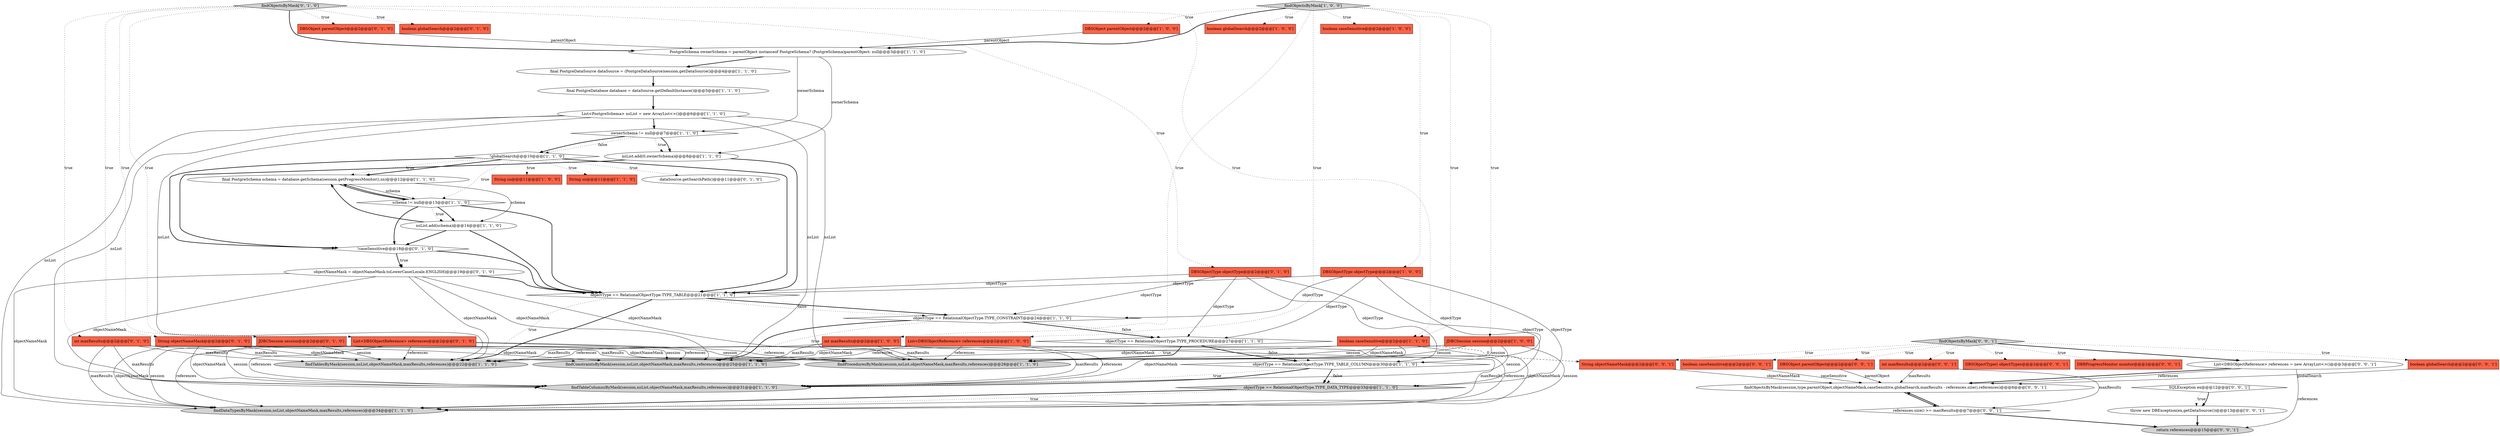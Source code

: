 digraph {
10 [style = filled, label = "final PostgreDatabase database = dataSource.getDefaultInstance()@@@5@@@['1', '1', '0']", fillcolor = white, shape = ellipse image = "AAA0AAABBB1BBB"];
16 [style = filled, label = "List<DBSObjectReference> references@@@2@@@['1', '0', '0']", fillcolor = tomato, shape = box image = "AAA0AAABBB1BBB"];
30 [style = filled, label = "objectType == RelationalObjectType.TYPE_TABLE@@@21@@@['1', '1', '0']", fillcolor = white, shape = diamond image = "AAA0AAABBB1BBB"];
2 [style = filled, label = "objectType == RelationalObjectType.TYPE_DATA_TYPE@@@33@@@['1', '1', '0']", fillcolor = lightgray, shape = diamond image = "AAA0AAABBB1BBB"];
36 [style = filled, label = "List<DBSObjectReference> references@@@2@@@['0', '1', '0']", fillcolor = tomato, shape = box image = "AAA0AAABBB2BBB"];
28 [style = filled, label = "String sn@@@11@@@['1', '1', '0']", fillcolor = tomato, shape = box image = "AAA0AAABBB1BBB"];
43 [style = filled, label = "throw new DBException(ex,getDataSource())@@@13@@@['0', '0', '1']", fillcolor = white, shape = ellipse image = "AAA0AAABBB3BBB"];
9 [style = filled, label = "final PostgreSchema schema = database.getSchema(session.getProgressMonitor(),sn)@@@12@@@['1', '1', '0']", fillcolor = white, shape = ellipse image = "AAA0AAABBB1BBB"];
17 [style = filled, label = "PostgreSchema ownerSchema = parentObject instanceof PostgreSchema? (PostgreSchema)parentObject: null@@@3@@@['1', '1', '0']", fillcolor = white, shape = ellipse image = "AAA0AAABBB1BBB"];
26 [style = filled, label = "findObjectsByMask['1', '0', '0']", fillcolor = lightgray, shape = diamond image = "AAA0AAABBB1BBB"];
32 [style = filled, label = "dataSource.getSearchPath()@@@11@@@['0', '1', '0']", fillcolor = white, shape = ellipse image = "AAA0AAABBB2BBB"];
46 [style = filled, label = "findObjectsByMask['0', '0', '1']", fillcolor = lightgray, shape = diamond image = "AAA0AAABBB3BBB"];
4 [style = filled, label = "schema != null@@@13@@@['1', '1', '0']", fillcolor = white, shape = diamond image = "AAA0AAABBB1BBB"];
50 [style = filled, label = "DBSObjectType(( objectTypes@@@2@@@['0', '0', '1']", fillcolor = tomato, shape = box image = "AAA0AAABBB3BBB"];
18 [style = filled, label = "final PostgreDataSource dataSource = (PostgreDataSource)session.getDataSource()@@@4@@@['1', '1', '0']", fillcolor = white, shape = ellipse image = "AAA0AAABBB1BBB"];
31 [style = filled, label = "int maxResults@@@2@@@['0', '1', '0']", fillcolor = tomato, shape = box image = "AAA0AAABBB2BBB"];
41 [style = filled, label = "objectNameMask = objectNameMask.toLowerCase(Locale.ENGLISH)@@@19@@@['0', '1', '0']", fillcolor = white, shape = ellipse image = "AAA1AAABBB2BBB"];
0 [style = filled, label = "boolean caseSensitive@@@2@@@['1', '0', '0']", fillcolor = tomato, shape = box image = "AAA0AAABBB1BBB"];
1 [style = filled, label = "findTableColumnsByMask(session,nsList,objectNameMask,maxResults,references)@@@31@@@['1', '1', '0']", fillcolor = lightgray, shape = ellipse image = "AAA0AAABBB1BBB"];
38 [style = filled, label = "!caseSensitive@@@18@@@['0', '1', '0']", fillcolor = white, shape = diamond image = "AAA1AAABBB2BBB"];
54 [style = filled, label = "String objectNameMask@@@2@@@['0', '0', '1']", fillcolor = tomato, shape = box image = "AAA0AAABBB3BBB"];
23 [style = filled, label = "nsList.add(schema)@@@14@@@['1', '1', '0']", fillcolor = white, shape = ellipse image = "AAA0AAABBB1BBB"];
49 [style = filled, label = "boolean globalSearch@@@2@@@['0', '0', '1']", fillcolor = tomato, shape = box image = "AAA0AAABBB3BBB"];
15 [style = filled, label = "List<PostgreSchema> nsList = new ArrayList<>()@@@6@@@['1', '1', '0']", fillcolor = white, shape = ellipse image = "AAA0AAABBB1BBB"];
29 [style = filled, label = "boolean caseSensitive@@@2@@@['1', '1', '0']", fillcolor = tomato, shape = box image = "AAA0AAABBB1BBB"];
48 [style = filled, label = "boolean caseSensitive@@@2@@@['0', '0', '1']", fillcolor = tomato, shape = box image = "AAA0AAABBB3BBB"];
44 [style = filled, label = "DBRProgressMonitor monitor@@@2@@@['0', '0', '1']", fillcolor = tomato, shape = box image = "AAA0AAABBB3BBB"];
14 [style = filled, label = "DBSObject parentObject@@@2@@@['1', '0', '0']", fillcolor = tomato, shape = box image = "AAA0AAABBB1BBB"];
40 [style = filled, label = "DBSObject parentObject@@@2@@@['0', '1', '0']", fillcolor = tomato, shape = box image = "AAA0AAABBB2BBB"];
51 [style = filled, label = "findObjectsByMask(session,type,parentObject,objectNameMask,caseSensitive,globalSearch,maxResults - references.size(),references)@@@6@@@['0', '0', '1']", fillcolor = white, shape = ellipse image = "AAA0AAABBB3BBB"];
34 [style = filled, label = "JDBCSession session@@@2@@@['0', '1', '0']", fillcolor = tomato, shape = box image = "AAA0AAABBB2BBB"];
21 [style = filled, label = "findTablesByMask(session,nsList,objectNameMask,maxResults,references)@@@22@@@['1', '1', '0']", fillcolor = lightgray, shape = ellipse image = "AAA0AAABBB1BBB"];
5 [style = filled, label = "nsList.add(0,ownerSchema)@@@8@@@['1', '1', '0']", fillcolor = white, shape = ellipse image = "AAA0AAABBB1BBB"];
8 [style = filled, label = "boolean globalSearch@@@2@@@['1', '0', '0']", fillcolor = tomato, shape = box image = "AAA0AAABBB1BBB"];
53 [style = filled, label = "DBSObject parentObject@@@2@@@['0', '0', '1']", fillcolor = tomato, shape = box image = "AAA0AAABBB3BBB"];
45 [style = filled, label = "references.size() >= maxResults@@@7@@@['0', '0', '1']", fillcolor = white, shape = diamond image = "AAA0AAABBB3BBB"];
19 [style = filled, label = "objectType == RelationalObjectType.TYPE_PROCEDURE@@@27@@@['1', '1', '0']", fillcolor = white, shape = diamond image = "AAA0AAABBB1BBB"];
33 [style = filled, label = "findObjectsByMask['0', '1', '0']", fillcolor = lightgray, shape = diamond image = "AAA0AAABBB2BBB"];
27 [style = filled, label = "JDBCSession session@@@2@@@['1', '0', '0']", fillcolor = tomato, shape = box image = "AAA0AAABBB1BBB"];
13 [style = filled, label = "objectType == RelationalObjectType.TYPE_TABLE_COLUMN@@@30@@@['1', '1', '0']", fillcolor = white, shape = diamond image = "AAA0AAABBB1BBB"];
25 [style = filled, label = "findProceduresByMask(session,nsList,objectNameMask,maxResults,references)@@@28@@@['1', '1', '0']", fillcolor = lightgray, shape = ellipse image = "AAA0AAABBB1BBB"];
24 [style = filled, label = "findConstraintsByMask(session,nsList,objectNameMask,maxResults,references)@@@25@@@['1', '1', '0']", fillcolor = lightgray, shape = ellipse image = "AAA0AAABBB1BBB"];
35 [style = filled, label = "String objectNameMask@@@2@@@['0', '1', '0']", fillcolor = tomato, shape = box image = "AAA0AAABBB2BBB"];
52 [style = filled, label = "int maxResults@@@2@@@['0', '0', '1']", fillcolor = tomato, shape = box image = "AAA0AAABBB3BBB"];
3 [style = filled, label = "String sn@@@11@@@['1', '0', '0']", fillcolor = tomato, shape = box image = "AAA0AAABBB1BBB"];
20 [style = filled, label = "findDataTypesByMask(session,nsList,objectNameMask,maxResults,references)@@@34@@@['1', '1', '0']", fillcolor = lightgray, shape = ellipse image = "AAA0AAABBB1BBB"];
12 [style = filled, label = "int maxResults@@@2@@@['1', '0', '0']", fillcolor = tomato, shape = box image = "AAA0AAABBB1BBB"];
37 [style = filled, label = "DBSObjectType objectType@@@2@@@['0', '1', '0']", fillcolor = tomato, shape = box image = "AAA0AAABBB2BBB"];
7 [style = filled, label = "ownerSchema != null@@@7@@@['1', '1', '0']", fillcolor = white, shape = diamond image = "AAA0AAABBB1BBB"];
47 [style = filled, label = "List<DBSObjectReference> references = new ArrayList<>()@@@3@@@['0', '0', '1']", fillcolor = white, shape = ellipse image = "AAA0AAABBB3BBB"];
6 [style = filled, label = "objectType == RelationalObjectType.TYPE_CONSTRAINT@@@24@@@['1', '1', '0']", fillcolor = white, shape = diamond image = "AAA0AAABBB1BBB"];
22 [style = filled, label = "!globalSearch@@@10@@@['1', '1', '0']", fillcolor = white, shape = diamond image = "AAA0AAABBB1BBB"];
39 [style = filled, label = "boolean globalSearch@@@2@@@['0', '1', '0']", fillcolor = tomato, shape = box image = "AAA0AAABBB2BBB"];
11 [style = filled, label = "DBSObjectType objectType@@@2@@@['1', '0', '0']", fillcolor = tomato, shape = box image = "AAA0AAABBB1BBB"];
55 [style = filled, label = "SQLException ex@@@12@@@['0', '0', '1']", fillcolor = white, shape = diamond image = "AAA0AAABBB3BBB"];
42 [style = filled, label = "return references@@@15@@@['0', '0', '1']", fillcolor = lightgray, shape = ellipse image = "AAA0AAABBB3BBB"];
23->30 [style = bold, label=""];
46->53 [style = dotted, label="true"];
23->9 [style = bold, label=""];
46->52 [style = dotted, label="true"];
26->17 [style = bold, label=""];
46->47 [style = bold, label=""];
13->1 [style = dotted, label="true"];
35->21 [style = solid, label="objectNameMask"];
30->21 [style = bold, label=""];
16->25 [style = solid, label="references"];
41->21 [style = solid, label="objectNameMask"];
37->2 [style = solid, label="objectType"];
31->24 [style = solid, label="maxResults"];
33->17 [style = bold, label=""];
38->41 [style = bold, label=""];
30->21 [style = dotted, label="true"];
7->22 [style = bold, label=""];
6->19 [style = bold, label=""];
36->24 [style = solid, label="references"];
52->45 [style = solid, label="maxResults"];
33->31 [style = dotted, label="true"];
43->42 [style = bold, label=""];
47->51 [style = bold, label=""];
37->19 [style = solid, label="objectType"];
26->16 [style = dotted, label="true"];
29->1 [style = solid, label="objectNameMask"];
26->14 [style = dotted, label="true"];
4->9 [style = bold, label=""];
9->4 [style = solid, label="schema"];
33->37 [style = dotted, label="true"];
46->44 [style = dotted, label="true"];
23->38 [style = bold, label=""];
4->23 [style = bold, label=""];
13->1 [style = bold, label=""];
11->13 [style = solid, label="objectType"];
11->30 [style = solid, label="objectType"];
6->19 [style = dotted, label="false"];
16->21 [style = solid, label="references"];
10->15 [style = bold, label=""];
27->24 [style = solid, label="session"];
36->21 [style = solid, label="references"];
36->1 [style = solid, label="references"];
29->20 [style = solid, label="objectNameMask"];
5->38 [style = bold, label=""];
19->13 [style = dotted, label="false"];
29->21 [style = solid, label="objectNameMask"];
12->1 [style = solid, label="maxResults"];
22->30 [style = bold, label=""];
22->28 [style = dotted, label="true"];
31->1 [style = solid, label="maxResults"];
16->24 [style = solid, label="references"];
41->30 [style = bold, label=""];
15->24 [style = solid, label="nsList"];
40->17 [style = solid, label="parentObject"];
34->25 [style = solid, label="session"];
26->0 [style = dotted, label="true"];
54->51 [style = solid, label="objectNameMask"];
15->7 [style = bold, label=""];
22->9 [style = bold, label=""];
15->25 [style = solid, label="nsList"];
46->49 [style = dotted, label="true"];
7->5 [style = dotted, label="true"];
11->19 [style = solid, label="objectType"];
27->21 [style = solid, label="session"];
12->25 [style = solid, label="maxResults"];
6->24 [style = dotted, label="true"];
15->20 [style = solid, label="nsList"];
30->6 [style = bold, label=""];
27->1 [style = solid, label="session"];
33->35 [style = dotted, label="true"];
37->6 [style = solid, label="objectType"];
34->20 [style = solid, label="session"];
26->12 [style = dotted, label="true"];
33->36 [style = dotted, label="true"];
26->11 [style = dotted, label="true"];
15->1 [style = solid, label="nsList"];
7->22 [style = dotted, label="false"];
53->51 [style = solid, label="parentObject"];
16->1 [style = solid, label="references"];
52->51 [style = solid, label="maxResults"];
33->40 [style = dotted, label="true"];
34->24 [style = solid, label="session"];
29->54 [style = dashed, label="0"];
22->38 [style = bold, label=""];
47->42 [style = solid, label="references"];
46->50 [style = dotted, label="true"];
27->20 [style = solid, label="session"];
14->17 [style = solid, label="parentObject"];
17->7 [style = solid, label="ownerSchema"];
9->4 [style = bold, label=""];
30->6 [style = dotted, label="false"];
31->20 [style = solid, label="maxResults"];
55->43 [style = dotted, label="true"];
51->45 [style = bold, label=""];
41->1 [style = solid, label="objectNameMask"];
49->51 [style = solid, label="globalSearch"];
47->51 [style = solid, label="references"];
6->24 [style = bold, label=""];
46->54 [style = dotted, label="true"];
35->24 [style = solid, label="objectNameMask"];
19->13 [style = bold, label=""];
34->1 [style = solid, label="session"];
17->5 [style = solid, label="ownerSchema"];
48->51 [style = solid, label="caseSensitive"];
31->25 [style = solid, label="maxResults"];
19->25 [style = bold, label=""];
31->21 [style = solid, label="maxResults"];
16->20 [style = solid, label="references"];
29->24 [style = solid, label="objectNameMask"];
33->29 [style = dotted, label="true"];
33->34 [style = dotted, label="true"];
19->25 [style = dotted, label="true"];
7->5 [style = bold, label=""];
22->3 [style = dotted, label="true"];
12->24 [style = solid, label="maxResults"];
36->20 [style = solid, label="references"];
4->23 [style = dotted, label="true"];
41->25 [style = solid, label="objectNameMask"];
9->23 [style = solid, label="schema"];
11->6 [style = solid, label="objectType"];
12->20 [style = solid, label="maxResults"];
37->13 [style = solid, label="objectType"];
26->29 [style = dotted, label="true"];
27->25 [style = solid, label="session"];
4->38 [style = bold, label=""];
22->32 [style = dotted, label="true"];
33->39 [style = dotted, label="true"];
17->18 [style = bold, label=""];
35->1 [style = solid, label="objectNameMask"];
26->8 [style = dotted, label="true"];
22->9 [style = dotted, label="true"];
2->20 [style = dotted, label="true"];
12->21 [style = solid, label="maxResults"];
29->25 [style = solid, label="objectNameMask"];
36->25 [style = solid, label="references"];
15->21 [style = solid, label="nsList"];
41->24 [style = solid, label="objectNameMask"];
38->41 [style = dotted, label="true"];
38->30 [style = bold, label=""];
34->21 [style = solid, label="session"];
45->42 [style = bold, label=""];
5->30 [style = bold, label=""];
45->51 [style = bold, label=""];
2->20 [style = bold, label=""];
35->20 [style = solid, label="objectNameMask"];
37->30 [style = solid, label="objectType"];
18->10 [style = bold, label=""];
13->2 [style = dotted, label="false"];
46->48 [style = dotted, label="true"];
35->25 [style = solid, label="objectNameMask"];
55->43 [style = bold, label=""];
26->27 [style = dotted, label="true"];
13->2 [style = bold, label=""];
22->4 [style = dotted, label="true"];
11->2 [style = solid, label="objectType"];
4->30 [style = bold, label=""];
41->20 [style = solid, label="objectNameMask"];
}
